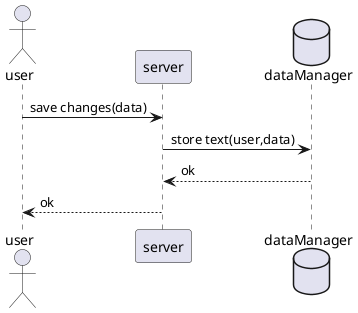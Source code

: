 @startuml edit safe
actor user
participant server as serv
database dataManager as db

user->serv:save changes(data)
serv->db:store text(user,data)
db-->serv:ok
serv-->user:ok

@enduml
